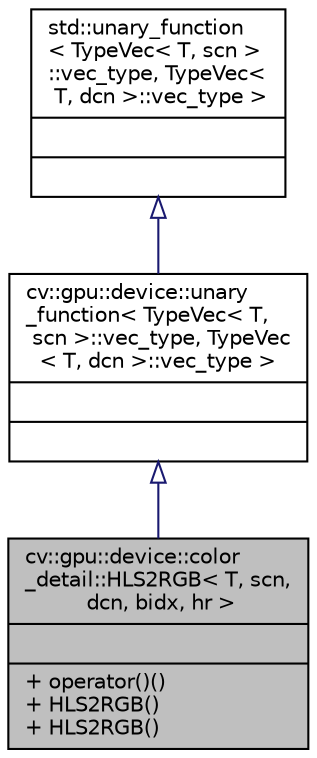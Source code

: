 digraph "cv::gpu::device::color_detail::HLS2RGB&lt; T, scn, dcn, bidx, hr &gt;"
{
 // LATEX_PDF_SIZE
  edge [fontname="Helvetica",fontsize="10",labelfontname="Helvetica",labelfontsize="10"];
  node [fontname="Helvetica",fontsize="10",shape=record];
  Node1 [label="{cv::gpu::device::color\l_detail::HLS2RGB\< T, scn,\l dcn, bidx, hr \>\n||+ operator()()\l+ HLS2RGB()\l+ HLS2RGB()\l}",height=0.2,width=0.4,color="black", fillcolor="grey75", style="filled", fontcolor="black",tooltip=" "];
  Node2 -> Node1 [dir="back",color="midnightblue",fontsize="10",style="solid",arrowtail="onormal",fontname="Helvetica"];
  Node2 [label="{cv::gpu::device::unary\l_function\< TypeVec\< T,\l scn \>::vec_type, TypeVec\l\< T, dcn \>::vec_type \>\n||}",height=0.2,width=0.4,color="black", fillcolor="white", style="filled",URL="$structcv_1_1gpu_1_1device_1_1unary__function.html",tooltip=" "];
  Node3 -> Node2 [dir="back",color="midnightblue",fontsize="10",style="solid",arrowtail="onormal",fontname="Helvetica"];
  Node3 [label="{std::unary_function\l\< TypeVec\< T, scn \>\l::vec_type, TypeVec\<\l T, dcn \>::vec_type \>\n||}",height=0.2,width=0.4,color="black", fillcolor="white", style="filled",tooltip=" "];
}
